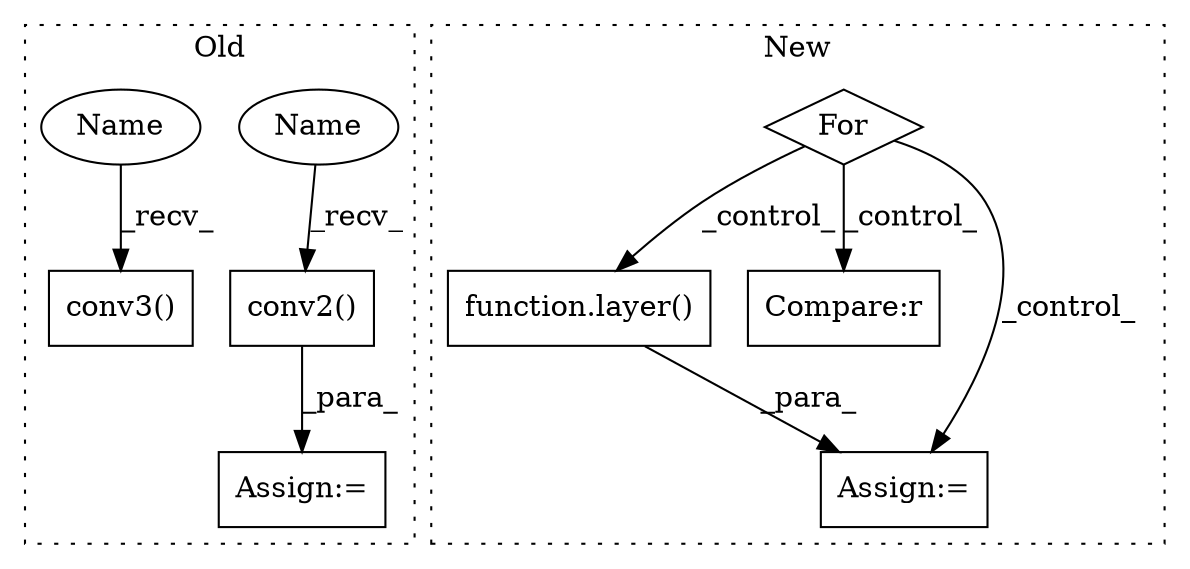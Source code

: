 digraph G {
subgraph cluster0 {
1 [label="conv3()" a="75" s="1684,1708" l="11,1" shape="box"];
3 [label="conv2()" a="75" s="1887,1904" l="11,1" shape="box"];
7 [label="Assign:=" a="68" s="2001" l="3" shape="box"];
8 [label="Name" a="87" s="1887" l="4" shape="ellipse"];
9 [label="Name" a="87" s="1684" l="4" shape="ellipse"];
label = "Old";
style="dotted";
}
subgraph cluster1 {
2 [label="function.layer()" a="75" s="2129,2141" l="6,1" shape="box"];
4 [label="For" a="107" s="2075,2115" l="4,5" shape="diamond"];
5 [label="Compare:r" a="40" s="2149" l="8" shape="box"];
6 [label="Assign:=" a="68" s="2126" l="3" shape="box"];
label = "New";
style="dotted";
}
2 -> 6 [label="_para_"];
3 -> 7 [label="_para_"];
4 -> 5 [label="_control_"];
4 -> 2 [label="_control_"];
4 -> 6 [label="_control_"];
8 -> 3 [label="_recv_"];
9 -> 1 [label="_recv_"];
}